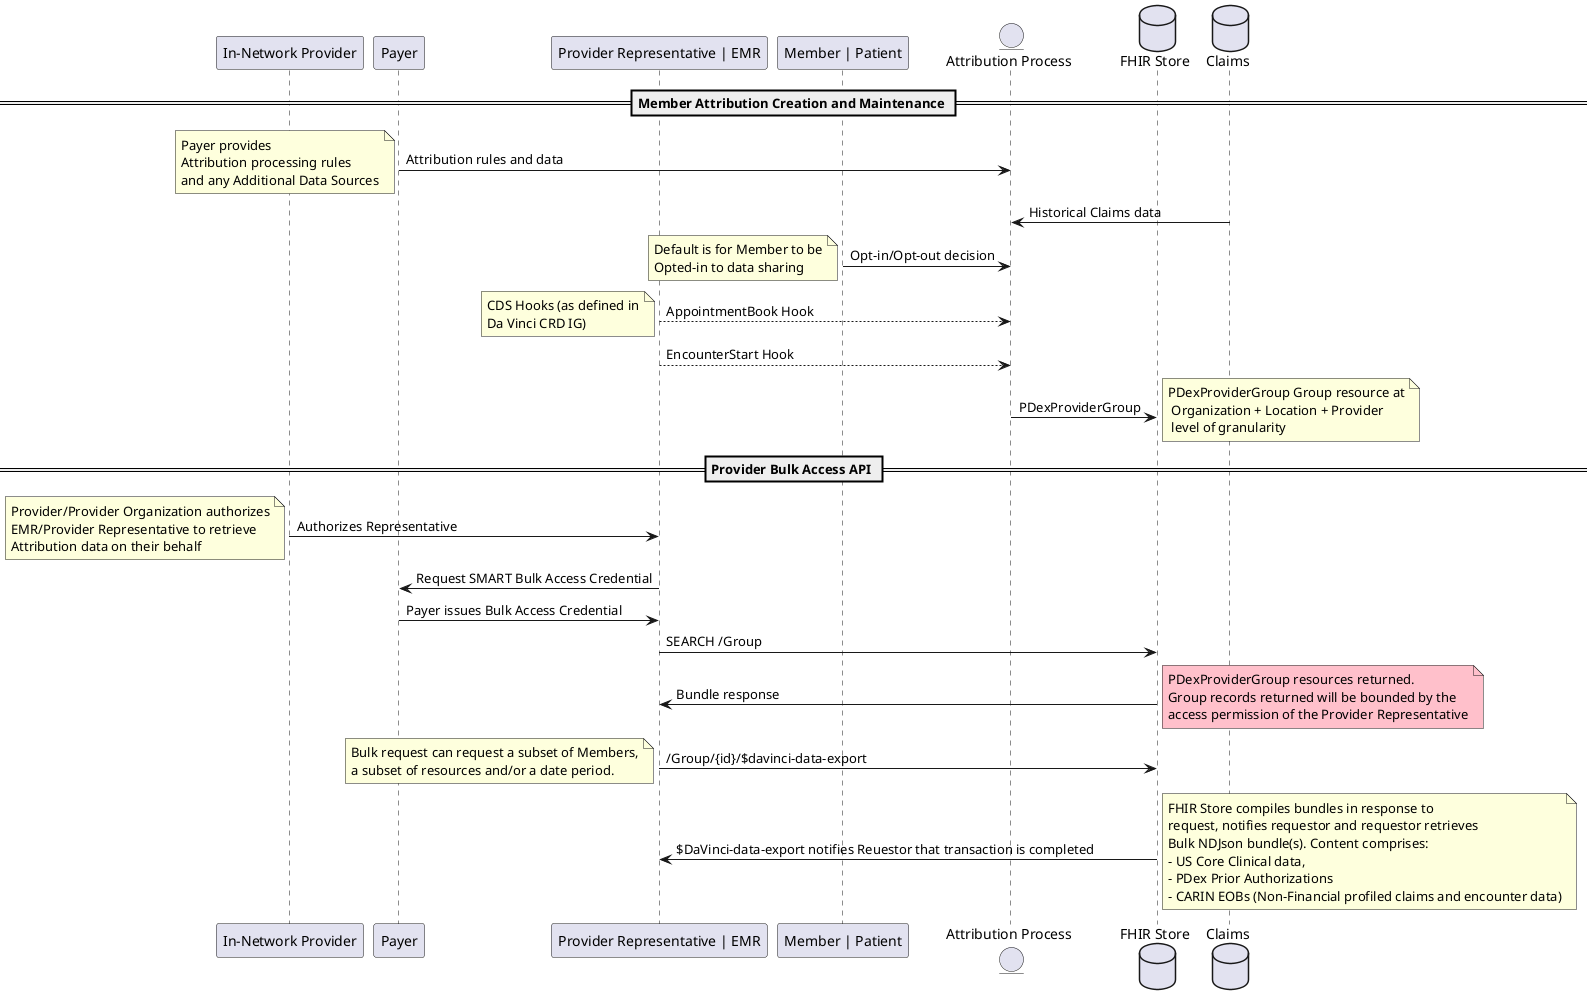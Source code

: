 @startuml
skinparam svgDimensionStyle false
participant "In-Network Provider" as Provider
participant "Payer" as Payer
participant "Provider Representative | EMR" as EMR
Participant "Member | Patient" as Member
entity "Attribution Process" as Attribution
database "FHIR Store" as FHIRServer
database "Claims" as Claims
== Member Attribution Creation and Maintenance ==
Payer -> Attribution : Attribution rules and data
note left
  Payer provides
  Attribution processing rules
  and any Additional Data Sources
endnote
Claims -> Attribution : Historical Claims data
Member -> Attribution : Opt-in/Opt-out decision
note left
  Default is for Member to be
  Opted-in to data sharing
endnote
EMR --> Attribution: AppointmentBook Hook
note left
  CDS Hooks (as defined in
  Da Vinci CRD IG)
endnote
EMR --> Attribution: EncounterStart Hook
Attribution -> FHIRServer: PDexProviderGroup
note right
	PDexProviderGroup Group resource at
  Organization + Location + Provider
  level of granularity
endnote

== Provider Bulk Access API ==
Provider -> EMR: Authorizes Representative
note left
  Provider/Provider Organization authorizes
  EMR/Provider Representative to retrieve
  Attribution data on their behalf
endnote
EMR -> Payer: Request SMART Bulk Access Credential
Payer -> EMR: Payer issues Bulk Access Credential
EMR -> FHIRServer: SEARCH /Group
FHIRServer -> EMR: Bundle response
note right #Pink
  PDexProviderGroup resources returned.
  Group records returned will be bounded by the
  access permission of the Provider Representative
endnote
EMR -> FHIRServer: /Group/{id}/$davinci-data-export
note left
  Bulk request can request a subset of Members,
  a subset of resources and/or a date period.
endnote
FHIRServer -> EMR: $DaVinci-data-export notifies Reuestor that transaction is completed
note right
FHIR Store compiles bundles in response to
request, notifies requestor and requestor retrieves
Bulk NDJson bundle(s). Content comprises:
- US Core Clinical data,
- PDex Prior Authorizations
- CARIN EOBs (Non-Financial profiled claims and encounter data)
endnote
@enduml